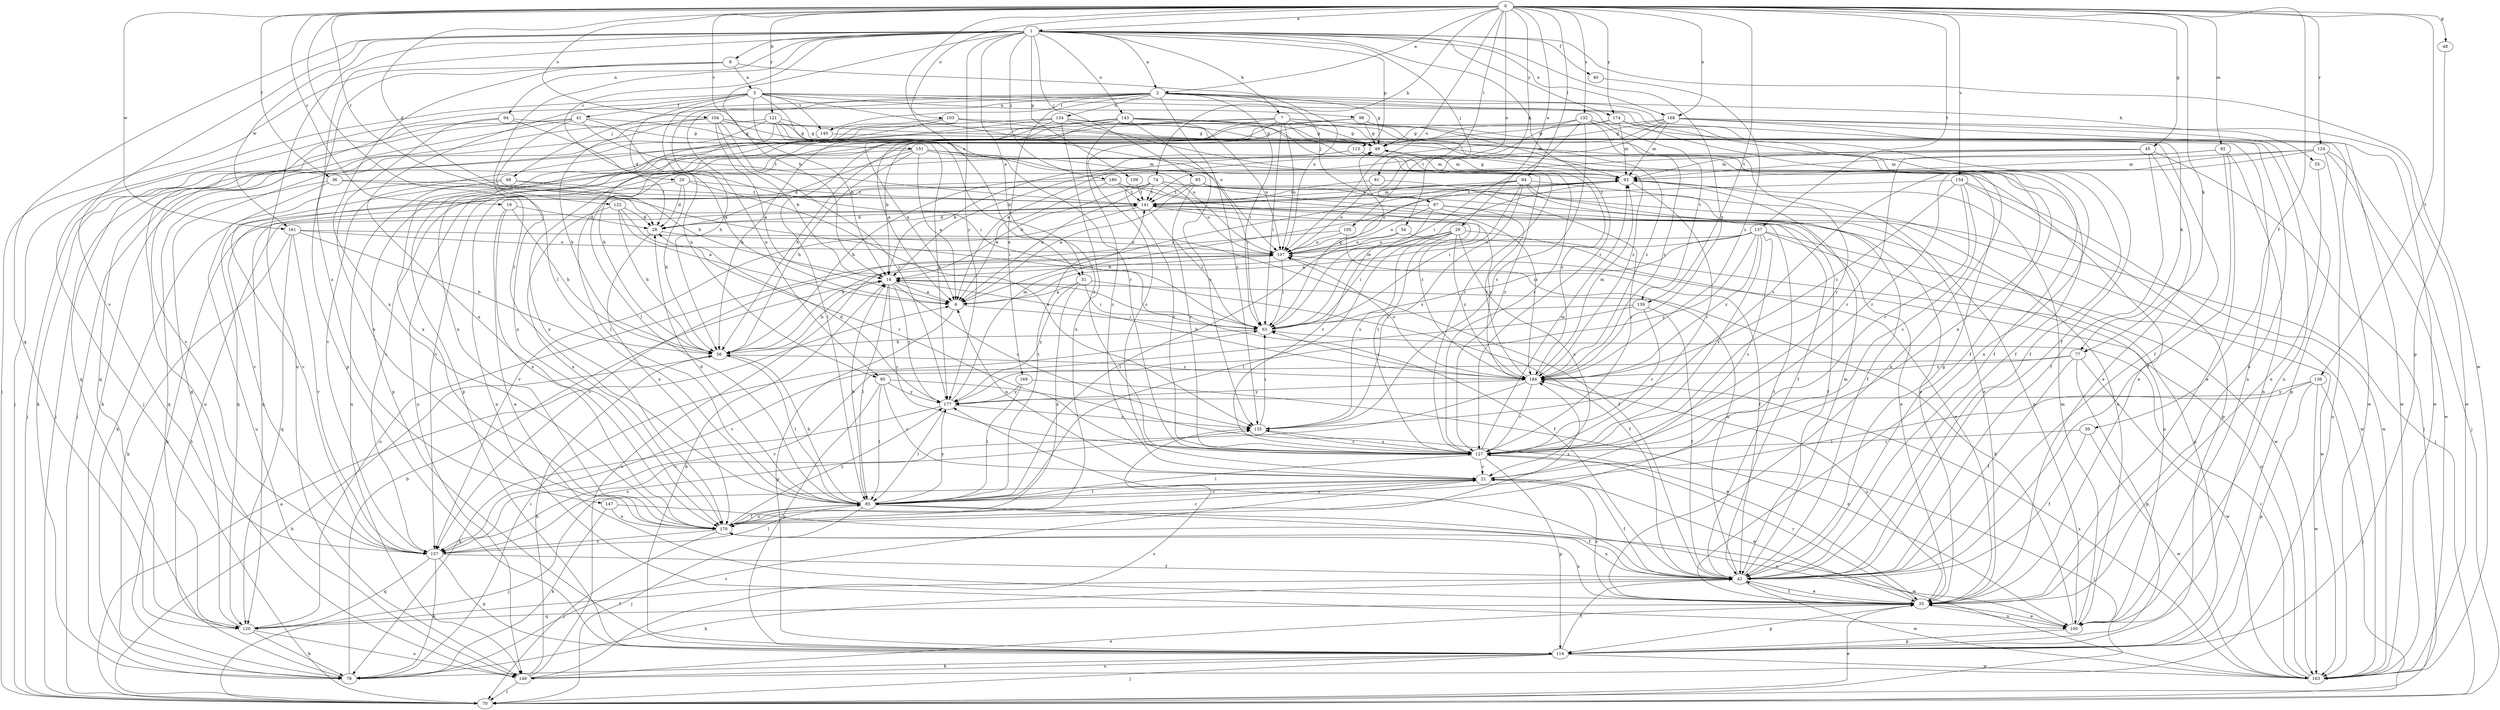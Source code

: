 strict digraph  {
0;
1;
2;
5;
6;
7;
8;
14;
19;
20;
21;
28;
29;
31;
35;
36;
39;
40;
41;
42;
45;
48;
49;
54;
55;
56;
63;
65;
67;
68;
70;
74;
77;
78;
81;
84;
85;
92;
93;
94;
95;
98;
100;
103;
104;
105;
107;
109;
113;
114;
120;
121;
122;
124;
127;
132;
134;
135;
136;
137;
139;
140;
141;
143;
147;
149;
151;
154;
157;
161;
163;
168;
169;
170;
174;
177;
180;
184;
0 -> 1  [label=a];
0 -> 2  [label=a];
0 -> 19  [label=c];
0 -> 28  [label=d];
0 -> 29  [label=e];
0 -> 31  [label=e];
0 -> 36  [label=f];
0 -> 39  [label=f];
0 -> 45  [label=g];
0 -> 48  [label=g];
0 -> 54  [label=h];
0 -> 74  [label=k];
0 -> 77  [label=k];
0 -> 81  [label=l];
0 -> 84  [label=l];
0 -> 85  [label=l];
0 -> 92  [label=m];
0 -> 103  [label=o];
0 -> 104  [label=o];
0 -> 105  [label=o];
0 -> 107  [label=o];
0 -> 121  [label=r];
0 -> 122  [label=r];
0 -> 124  [label=r];
0 -> 132  [label=s];
0 -> 136  [label=t];
0 -> 137  [label=t];
0 -> 139  [label=t];
0 -> 151  [label=v];
0 -> 154  [label=v];
0 -> 161  [label=w];
0 -> 168  [label=x];
0 -> 174  [label=y];
1 -> 2  [label=a];
1 -> 7  [label=b];
1 -> 8  [label=b];
1 -> 14  [label=b];
1 -> 20  [label=c];
1 -> 31  [label=e];
1 -> 40  [label=f];
1 -> 65  [label=j];
1 -> 67  [label=j];
1 -> 85  [label=l];
1 -> 94  [label=n];
1 -> 109  [label=p];
1 -> 113  [label=p];
1 -> 120  [label=q];
1 -> 127  [label=r];
1 -> 143  [label=u];
1 -> 147  [label=u];
1 -> 149  [label=u];
1 -> 157  [label=v];
1 -> 161  [label=w];
1 -> 163  [label=w];
1 -> 168  [label=x];
1 -> 174  [label=y];
1 -> 177  [label=y];
1 -> 180  [label=z];
1 -> 184  [label=z];
2 -> 49  [label=g];
2 -> 55  [label=h];
2 -> 56  [label=h];
2 -> 63  [label=i];
2 -> 67  [label=j];
2 -> 68  [label=j];
2 -> 70  [label=j];
2 -> 77  [label=k];
2 -> 95  [label=n];
2 -> 134  [label=s];
2 -> 135  [label=s];
2 -> 139  [label=t];
2 -> 140  [label=t];
2 -> 169  [label=x];
5 -> 14  [label=b];
5 -> 28  [label=d];
5 -> 35  [label=e];
5 -> 41  [label=f];
5 -> 42  [label=f];
5 -> 70  [label=j];
5 -> 95  [label=n];
5 -> 98  [label=n];
5 -> 107  [label=o];
5 -> 127  [label=r];
5 -> 140  [label=t];
5 -> 170  [label=x];
6 -> 63  [label=i];
6 -> 114  [label=p];
7 -> 21  [label=c];
7 -> 42  [label=f];
7 -> 49  [label=g];
7 -> 63  [label=i];
7 -> 70  [label=j];
7 -> 85  [label=l];
7 -> 107  [label=o];
7 -> 114  [label=p];
7 -> 127  [label=r];
7 -> 163  [label=w];
8 -> 5  [label=a];
8 -> 70  [label=j];
8 -> 107  [label=o];
8 -> 114  [label=p];
8 -> 170  [label=x];
14 -> 6  [label=a];
14 -> 42  [label=f];
14 -> 85  [label=l];
14 -> 127  [label=r];
14 -> 135  [label=s];
14 -> 177  [label=y];
19 -> 28  [label=d];
19 -> 35  [label=e];
19 -> 56  [label=h];
19 -> 170  [label=x];
20 -> 28  [label=d];
20 -> 56  [label=h];
20 -> 100  [label=n];
20 -> 135  [label=s];
20 -> 141  [label=t];
21 -> 6  [label=a];
21 -> 35  [label=e];
21 -> 42  [label=f];
21 -> 70  [label=j];
21 -> 85  [label=l];
28 -> 107  [label=o];
28 -> 170  [label=x];
29 -> 21  [label=c];
29 -> 35  [label=e];
29 -> 56  [label=h];
29 -> 63  [label=i];
29 -> 85  [label=l];
29 -> 107  [label=o];
29 -> 135  [label=s];
29 -> 184  [label=z];
31 -> 6  [label=a];
31 -> 42  [label=f];
31 -> 63  [label=i];
31 -> 170  [label=x];
31 -> 177  [label=y];
35 -> 21  [label=c];
35 -> 42  [label=f];
35 -> 100  [label=n];
35 -> 114  [label=p];
35 -> 120  [label=q];
35 -> 127  [label=r];
35 -> 170  [label=x];
35 -> 184  [label=z];
36 -> 63  [label=i];
36 -> 120  [label=q];
36 -> 141  [label=t];
36 -> 149  [label=u];
39 -> 42  [label=f];
39 -> 127  [label=r];
39 -> 163  [label=w];
40 -> 184  [label=z];
41 -> 49  [label=g];
41 -> 63  [label=i];
41 -> 70  [label=j];
41 -> 78  [label=k];
41 -> 120  [label=q];
41 -> 141  [label=t];
41 -> 170  [label=x];
42 -> 35  [label=e];
42 -> 49  [label=g];
42 -> 78  [label=k];
42 -> 93  [label=m];
42 -> 107  [label=o];
42 -> 141  [label=t];
42 -> 163  [label=w];
42 -> 170  [label=x];
42 -> 177  [label=y];
45 -> 35  [label=e];
45 -> 42  [label=f];
45 -> 56  [label=h];
45 -> 70  [label=j];
45 -> 93  [label=m];
45 -> 157  [label=v];
48 -> 114  [label=p];
49 -> 93  [label=m];
54 -> 85  [label=l];
54 -> 107  [label=o];
54 -> 114  [label=p];
55 -> 35  [label=e];
56 -> 14  [label=b];
56 -> 85  [label=l];
56 -> 184  [label=z];
63 -> 49  [label=g];
63 -> 56  [label=h];
63 -> 93  [label=m];
65 -> 6  [label=a];
65 -> 35  [label=e];
65 -> 127  [label=r];
65 -> 141  [label=t];
65 -> 184  [label=z];
67 -> 28  [label=d];
67 -> 35  [label=e];
67 -> 107  [label=o];
67 -> 127  [label=r];
67 -> 163  [label=w];
67 -> 184  [label=z];
68 -> 14  [label=b];
68 -> 78  [label=k];
68 -> 141  [label=t];
68 -> 157  [label=v];
70 -> 6  [label=a];
70 -> 35  [label=e];
70 -> 56  [label=h];
74 -> 6  [label=a];
74 -> 14  [label=b];
74 -> 70  [label=j];
74 -> 100  [label=n];
74 -> 107  [label=o];
74 -> 120  [label=q];
74 -> 141  [label=t];
77 -> 42  [label=f];
77 -> 114  [label=p];
77 -> 157  [label=v];
77 -> 163  [label=w];
77 -> 184  [label=z];
78 -> 14  [label=b];
78 -> 21  [label=c];
78 -> 63  [label=i];
78 -> 141  [label=t];
81 -> 107  [label=o];
81 -> 127  [label=r];
81 -> 141  [label=t];
84 -> 6  [label=a];
84 -> 35  [label=e];
84 -> 42  [label=f];
84 -> 63  [label=i];
84 -> 107  [label=o];
84 -> 135  [label=s];
84 -> 141  [label=t];
84 -> 163  [label=w];
85 -> 14  [label=b];
85 -> 21  [label=c];
85 -> 28  [label=d];
85 -> 42  [label=f];
85 -> 56  [label=h];
85 -> 70  [label=j];
85 -> 100  [label=n];
85 -> 141  [label=t];
85 -> 170  [label=x];
85 -> 177  [label=y];
92 -> 35  [label=e];
92 -> 42  [label=f];
92 -> 93  [label=m];
92 -> 100  [label=n];
92 -> 127  [label=r];
93 -> 49  [label=g];
93 -> 100  [label=n];
93 -> 120  [label=q];
93 -> 127  [label=r];
93 -> 141  [label=t];
94 -> 6  [label=a];
94 -> 49  [label=g];
94 -> 157  [label=v];
94 -> 170  [label=x];
95 -> 21  [label=c];
95 -> 35  [label=e];
95 -> 85  [label=l];
95 -> 114  [label=p];
95 -> 177  [label=y];
98 -> 49  [label=g];
98 -> 85  [label=l];
98 -> 93  [label=m];
98 -> 163  [label=w];
98 -> 170  [label=x];
100 -> 14  [label=b];
100 -> 35  [label=e];
100 -> 93  [label=m];
100 -> 114  [label=p];
103 -> 42  [label=f];
103 -> 49  [label=g];
103 -> 56  [label=h];
103 -> 170  [label=x];
104 -> 6  [label=a];
104 -> 14  [label=b];
104 -> 35  [label=e];
104 -> 49  [label=g];
104 -> 56  [label=h];
104 -> 149  [label=u];
104 -> 163  [label=w];
104 -> 177  [label=y];
105 -> 42  [label=f];
105 -> 107  [label=o];
105 -> 157  [label=v];
107 -> 14  [label=b];
107 -> 63  [label=i];
109 -> 127  [label=r];
109 -> 141  [label=t];
113 -> 14  [label=b];
113 -> 85  [label=l];
113 -> 93  [label=m];
113 -> 184  [label=z];
114 -> 14  [label=b];
114 -> 42  [label=f];
114 -> 70  [label=j];
114 -> 78  [label=k];
114 -> 149  [label=u];
114 -> 163  [label=w];
120 -> 42  [label=f];
120 -> 49  [label=g];
120 -> 78  [label=k];
120 -> 107  [label=o];
120 -> 149  [label=u];
121 -> 49  [label=g];
121 -> 70  [label=j];
121 -> 107  [label=o];
121 -> 120  [label=q];
121 -> 127  [label=r];
121 -> 170  [label=x];
121 -> 177  [label=y];
122 -> 6  [label=a];
122 -> 28  [label=d];
122 -> 56  [label=h];
122 -> 127  [label=r];
122 -> 170  [label=x];
124 -> 70  [label=j];
124 -> 93  [label=m];
124 -> 127  [label=r];
124 -> 135  [label=s];
124 -> 149  [label=u];
124 -> 163  [label=w];
127 -> 21  [label=c];
127 -> 70  [label=j];
127 -> 85  [label=l];
127 -> 93  [label=m];
127 -> 114  [label=p];
127 -> 135  [label=s];
132 -> 42  [label=f];
132 -> 49  [label=g];
132 -> 63  [label=i];
132 -> 127  [label=r];
132 -> 135  [label=s];
132 -> 141  [label=t];
132 -> 184  [label=z];
134 -> 6  [label=a];
134 -> 42  [label=f];
134 -> 49  [label=g];
134 -> 114  [label=p];
134 -> 127  [label=r];
134 -> 149  [label=u];
134 -> 157  [label=v];
134 -> 170  [label=x];
134 -> 184  [label=z];
135 -> 63  [label=i];
135 -> 127  [label=r];
136 -> 70  [label=j];
136 -> 85  [label=l];
136 -> 114  [label=p];
136 -> 163  [label=w];
136 -> 177  [label=y];
137 -> 6  [label=a];
137 -> 21  [label=c];
137 -> 63  [label=i];
137 -> 100  [label=n];
137 -> 107  [label=o];
137 -> 127  [label=r];
137 -> 163  [label=w];
137 -> 177  [label=y];
137 -> 184  [label=z];
139 -> 42  [label=f];
139 -> 63  [label=i];
139 -> 127  [label=r];
139 -> 157  [label=v];
140 -> 78  [label=k];
140 -> 100  [label=n];
141 -> 28  [label=d];
141 -> 42  [label=f];
141 -> 63  [label=i];
141 -> 78  [label=k];
141 -> 93  [label=m];
141 -> 127  [label=r];
141 -> 157  [label=v];
143 -> 6  [label=a];
143 -> 14  [label=b];
143 -> 21  [label=c];
143 -> 49  [label=g];
143 -> 56  [label=h];
143 -> 107  [label=o];
143 -> 127  [label=r];
143 -> 135  [label=s];
143 -> 184  [label=z];
147 -> 78  [label=k];
147 -> 163  [label=w];
147 -> 170  [label=x];
149 -> 35  [label=e];
149 -> 56  [label=h];
149 -> 70  [label=j];
149 -> 107  [label=o];
149 -> 135  [label=s];
151 -> 6  [label=a];
151 -> 28  [label=d];
151 -> 35  [label=e];
151 -> 56  [label=h];
151 -> 63  [label=i];
151 -> 93  [label=m];
151 -> 157  [label=v];
154 -> 21  [label=c];
154 -> 114  [label=p];
154 -> 127  [label=r];
154 -> 141  [label=t];
154 -> 163  [label=w];
154 -> 184  [label=z];
157 -> 42  [label=f];
157 -> 78  [label=k];
157 -> 85  [label=l];
157 -> 114  [label=p];
157 -> 120  [label=q];
157 -> 135  [label=s];
161 -> 42  [label=f];
161 -> 56  [label=h];
161 -> 78  [label=k];
161 -> 107  [label=o];
161 -> 120  [label=q];
161 -> 157  [label=v];
163 -> 63  [label=i];
163 -> 107  [label=o];
163 -> 184  [label=z];
168 -> 6  [label=a];
168 -> 14  [label=b];
168 -> 35  [label=e];
168 -> 49  [label=g];
168 -> 93  [label=m];
168 -> 100  [label=n];
168 -> 114  [label=p];
168 -> 149  [label=u];
168 -> 163  [label=w];
169 -> 85  [label=l];
169 -> 100  [label=n];
169 -> 177  [label=y];
170 -> 21  [label=c];
170 -> 70  [label=j];
170 -> 85  [label=l];
170 -> 157  [label=v];
170 -> 177  [label=y];
170 -> 184  [label=z];
174 -> 42  [label=f];
174 -> 49  [label=g];
174 -> 56  [label=h];
174 -> 93  [label=m];
174 -> 170  [label=x];
177 -> 28  [label=d];
177 -> 78  [label=k];
177 -> 85  [label=l];
177 -> 93  [label=m];
177 -> 135  [label=s];
180 -> 6  [label=a];
180 -> 42  [label=f];
180 -> 141  [label=t];
180 -> 157  [label=v];
180 -> 184  [label=z];
184 -> 14  [label=b];
184 -> 63  [label=i];
184 -> 93  [label=m];
184 -> 107  [label=o];
184 -> 127  [label=r];
184 -> 141  [label=t];
184 -> 157  [label=v];
184 -> 177  [label=y];
}
